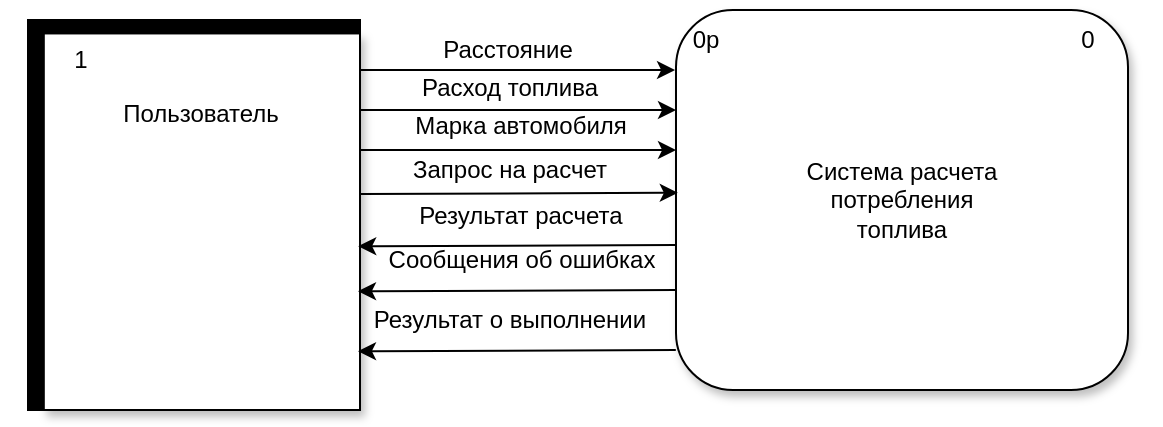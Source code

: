 <mxfile version="20.4.0" type="device"><diagram id="LLbM1HXIpLQcIJlpowdg" name="Страница 1"><mxGraphModel dx="1673" dy="918" grid="1" gridSize="10" guides="1" tooltips="1" connect="1" arrows="1" fold="1" page="1" pageScale="1" pageWidth="827" pageHeight="1169" math="0" shadow="0"><root><mxCell id="0"/><mxCell id="1" parent="0"/><mxCell id="UntLF-mjja73Y4-Y5yV6-6" value="" style="group;strokeColor=default;" parent="1" vertex="1" connectable="0"><mxGeometry x="90" y="205" width="166" height="195" as="geometry"/></mxCell><mxCell id="UntLF-mjja73Y4-Y5yV6-4" value="" style="rounded=0;whiteSpace=wrap;html=1;shadow=0;perimeterSpacing=0;fillStyle=auto;fillColor=#000000;" parent="UntLF-mjja73Y4-Y5yV6-6" vertex="1"><mxGeometry width="166" height="195" as="geometry"/></mxCell><mxCell id="UntLF-mjja73Y4-Y5yV6-5" value="" style="rounded=0;whiteSpace=wrap;html=1;shadow=1;perimeterSpacing=0;fillStyle=auto;fillColor=#FFFFFF;" parent="UntLF-mjja73Y4-Y5yV6-6" vertex="1"><mxGeometry x="7.905" y="6.724" width="158.095" height="188.276" as="geometry"/></mxCell><mxCell id="UntLF-mjja73Y4-Y5yV6-7" value="&lt;div&gt;1&lt;/div&gt;" style="text;html=1;strokeColor=none;fillColor=none;align=center;verticalAlign=middle;whiteSpace=wrap;rounded=0;shadow=0;fillStyle=auto;" parent="UntLF-mjja73Y4-Y5yV6-6" vertex="1"><mxGeometry x="-13.175" width="79.048" height="40.345" as="geometry"/></mxCell><mxCell id="UntLF-mjja73Y4-Y5yV6-9" value="Пользователь" style="text;html=1;strokeColor=none;fillColor=none;align=center;verticalAlign=middle;whiteSpace=wrap;rounded=0;shadow=0;fillStyle=auto;" parent="UntLF-mjja73Y4-Y5yV6-6" vertex="1"><mxGeometry x="47.429" y="26.897" width="79.048" height="40.345" as="geometry"/></mxCell><mxCell id="UntLF-mjja73Y4-Y5yV6-17" value="" style="rounded=1;whiteSpace=wrap;html=1;shadow=1;fillStyle=auto;strokeColor=default;fillColor=#FFFFFF;" parent="1" vertex="1"><mxGeometry x="414" y="200" width="226" height="190" as="geometry"/></mxCell><mxCell id="UntLF-mjja73Y4-Y5yV6-20" value="Расстояние " style="text;html=1;strokeColor=none;fillColor=none;align=center;verticalAlign=middle;whiteSpace=wrap;rounded=0;shadow=1;fillStyle=auto;" parent="1" vertex="1"><mxGeometry x="300" y="205" width="60" height="30" as="geometry"/></mxCell><mxCell id="UntLF-mjja73Y4-Y5yV6-21" value="" style="endArrow=classic;html=1;rounded=0;entryX=0;entryY=0.25;entryDx=0;entryDy=0;exitX=1.004;exitY=0.196;exitDx=0;exitDy=0;exitPerimeter=0;" parent="1" edge="1"><mxGeometry width="50" height="50" relative="1" as="geometry"><mxPoint x="256" y="230" as="sourcePoint"/><mxPoint x="413.52" y="230.06" as="targetPoint"/></mxGeometry></mxCell><mxCell id="UntLF-mjja73Y4-Y5yV6-22" value="Расход топлива" style="text;html=1;strokeColor=none;fillColor=none;align=center;verticalAlign=middle;whiteSpace=wrap;rounded=0;shadow=1;fillStyle=auto;" parent="1" vertex="1"><mxGeometry x="281" y="224" width="100" height="30" as="geometry"/></mxCell><mxCell id="UntLF-mjja73Y4-Y5yV6-23" value="" style="endArrow=classic;html=1;rounded=0;entryX=0;entryY=0.25;entryDx=0;entryDy=0;exitX=1.004;exitY=0.196;exitDx=0;exitDy=0;exitPerimeter=0;" parent="1" edge="1"><mxGeometry width="50" height="50" relative="1" as="geometry"><mxPoint x="256.48" y="270" as="sourcePoint"/><mxPoint x="414" y="270.06" as="targetPoint"/></mxGeometry></mxCell><mxCell id="UntLF-mjja73Y4-Y5yV6-24" value="Марка автомобиля" style="text;html=1;strokeColor=none;fillColor=none;align=center;verticalAlign=middle;whiteSpace=wrap;rounded=0;shadow=1;fillStyle=auto;" parent="1" vertex="1"><mxGeometry x="272" y="243" width="129" height="30" as="geometry"/></mxCell><mxCell id="UntLF-mjja73Y4-Y5yV6-28" value="" style="endArrow=classic;html=1;rounded=0;entryX=0.004;entryY=0.481;entryDx=0;entryDy=0;exitX=1.004;exitY=0.196;exitDx=0;exitDy=0;exitPerimeter=0;entryPerimeter=0;" parent="1" target="UntLF-mjja73Y4-Y5yV6-17" edge="1"><mxGeometry width="50" height="50" relative="1" as="geometry"><mxPoint x="256" y="292" as="sourcePoint"/><mxPoint x="415.72" y="291" as="targetPoint"/></mxGeometry></mxCell><mxCell id="UntLF-mjja73Y4-Y5yV6-29" value="Запрос на расчет" style="text;html=1;strokeColor=none;fillColor=none;align=center;verticalAlign=middle;whiteSpace=wrap;rounded=0;shadow=1;fillStyle=auto;" parent="1" vertex="1"><mxGeometry x="271" y="265" width="120" height="30" as="geometry"/></mxCell><mxCell id="UntLF-mjja73Y4-Y5yV6-30" value="Система расчета потребления топлива " style="text;html=1;strokeColor=none;fillColor=none;align=center;verticalAlign=middle;whiteSpace=wrap;rounded=0;shadow=1;fillStyle=auto;" parent="1" vertex="1"><mxGeometry x="472" y="280" width="110" height="30" as="geometry"/></mxCell><mxCell id="UntLF-mjja73Y4-Y5yV6-31" value="&lt;div&gt;0р&lt;/div&gt;" style="text;html=1;strokeColor=none;fillColor=none;align=center;verticalAlign=middle;whiteSpace=wrap;rounded=0;shadow=1;fillStyle=auto;" parent="1" vertex="1"><mxGeometry x="399" y="200" width="60" height="30" as="geometry"/></mxCell><mxCell id="UntLF-mjja73Y4-Y5yV6-32" value="&lt;div&gt;0&lt;/div&gt;" style="text;html=1;strokeColor=none;fillColor=none;align=center;verticalAlign=middle;whiteSpace=wrap;rounded=0;shadow=1;fillStyle=auto;" parent="1" vertex="1"><mxGeometry x="590" y="200" width="60" height="30" as="geometry"/></mxCell><mxCell id="UntLF-mjja73Y4-Y5yV6-42" value="Результат о выполнении" style="text;html=1;strokeColor=none;fillColor=none;align=center;verticalAlign=middle;whiteSpace=wrap;rounded=0;shadow=1;fillStyle=auto;" parent="1" vertex="1"><mxGeometry x="261" y="340" width="140" height="30" as="geometry"/></mxCell><mxCell id="UntLF-mjja73Y4-Y5yV6-45" value="Результат расчета" style="text;html=1;strokeColor=none;fillColor=none;align=center;verticalAlign=middle;whiteSpace=wrap;rounded=0;shadow=1;fillStyle=auto;" parent="1" vertex="1"><mxGeometry x="282" y="287.5" width="109" height="30" as="geometry"/></mxCell><mxCell id="UntLF-mjja73Y4-Y5yV6-47" value="Сообщения об ошибках" style="text;html=1;strokeColor=none;fillColor=none;align=center;verticalAlign=middle;whiteSpace=wrap;rounded=0;shadow=1;fillStyle=auto;" parent="1" vertex="1"><mxGeometry x="266.5" y="310" width="140" height="30" as="geometry"/></mxCell><mxCell id="UntLF-mjja73Y4-Y5yV6-49" value="" style="endArrow=classic;html=1;rounded=0;entryX=0;entryY=0.25;entryDx=0;entryDy=0;exitX=1.004;exitY=0.196;exitDx=0;exitDy=0;exitPerimeter=0;" parent="1" edge="1"><mxGeometry width="50" height="50" relative="1" as="geometry"><mxPoint x="256.48" y="250" as="sourcePoint"/><mxPoint x="414" y="250.06" as="targetPoint"/></mxGeometry></mxCell><mxCell id="UntLF-mjja73Y4-Y5yV6-51" value="" style="endArrow=none;html=1;rounded=0;entryX=0.004;entryY=0.481;entryDx=0;entryDy=0;exitX=1.004;exitY=0.196;exitDx=0;exitDy=0;exitPerimeter=0;entryPerimeter=0;startArrow=classic;startFill=1;endFill=0;" parent="1" edge="1"><mxGeometry width="50" height="50" relative="1" as="geometry"><mxPoint x="255.1" y="318.11" as="sourcePoint"/><mxPoint x="414.004" y="317.5" as="targetPoint"/></mxGeometry></mxCell><mxCell id="UntLF-mjja73Y4-Y5yV6-54" value="" style="endArrow=none;html=1;rounded=0;entryX=0.004;entryY=0.481;entryDx=0;entryDy=0;exitX=1.004;exitY=0.196;exitDx=0;exitDy=0;exitPerimeter=0;entryPerimeter=0;startArrow=classic;startFill=1;endFill=0;" parent="1" edge="1"><mxGeometry width="50" height="50" relative="1" as="geometry"><mxPoint x="255" y="340.61" as="sourcePoint"/><mxPoint x="413.904" y="340" as="targetPoint"/></mxGeometry></mxCell><mxCell id="UntLF-mjja73Y4-Y5yV6-55" value="" style="endArrow=none;html=1;rounded=0;entryX=0.004;entryY=0.481;entryDx=0;entryDy=0;exitX=1.004;exitY=0.196;exitDx=0;exitDy=0;exitPerimeter=0;entryPerimeter=0;startArrow=classic;startFill=1;endFill=0;" parent="1" edge="1"><mxGeometry width="50" height="50" relative="1" as="geometry"><mxPoint x="255" y="370.61" as="sourcePoint"/><mxPoint x="413.904" y="370" as="targetPoint"/></mxGeometry></mxCell></root></mxGraphModel></diagram></mxfile>